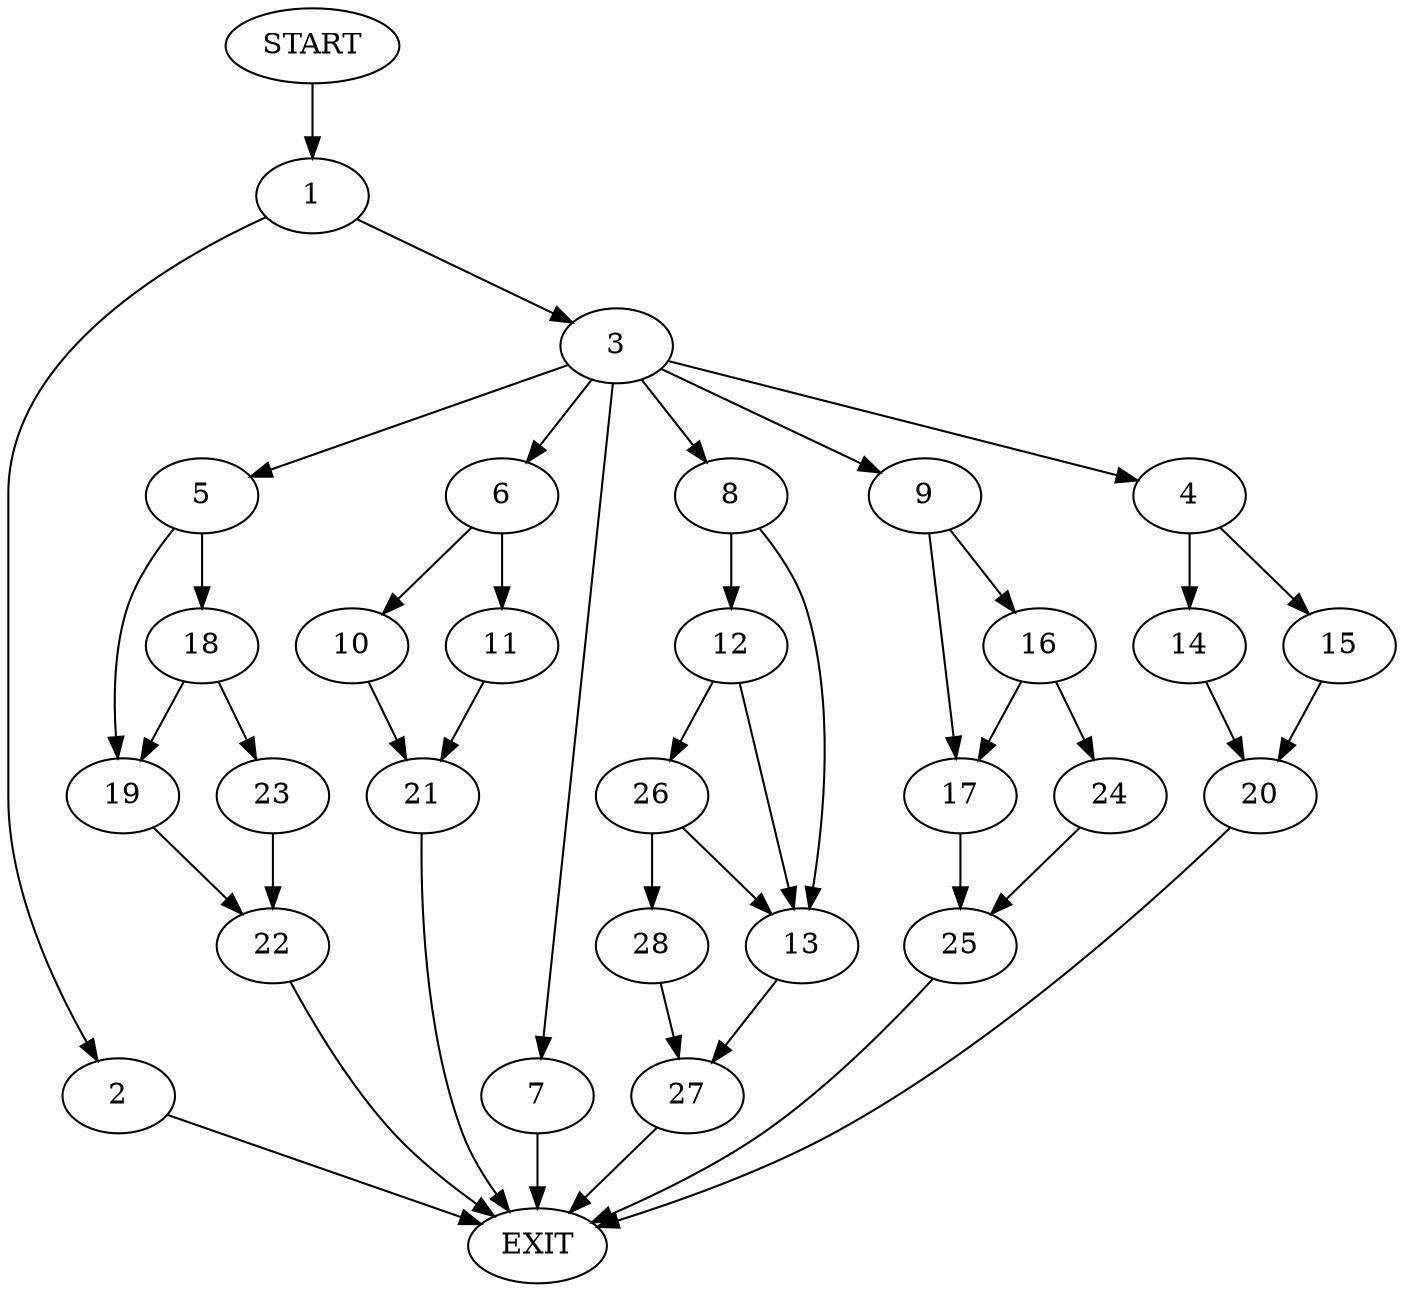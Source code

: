 digraph {
0 [label="START"]
29 [label="EXIT"]
0 -> 1
1 -> 2
1 -> 3
2 -> 29
3 -> 4
3 -> 5
3 -> 6
3 -> 7
3 -> 8
3 -> 9
6 -> 10
6 -> 11
7 -> 29
8 -> 12
8 -> 13
4 -> 14
4 -> 15
9 -> 16
9 -> 17
5 -> 18
5 -> 19
15 -> 20
14 -> 20
20 -> 29
10 -> 21
11 -> 21
21 -> 29
19 -> 22
18 -> 23
18 -> 19
23 -> 22
22 -> 29
16 -> 24
16 -> 17
17 -> 25
24 -> 25
25 -> 29
12 -> 26
12 -> 13
13 -> 27
26 -> 28
26 -> 13
28 -> 27
27 -> 29
}
